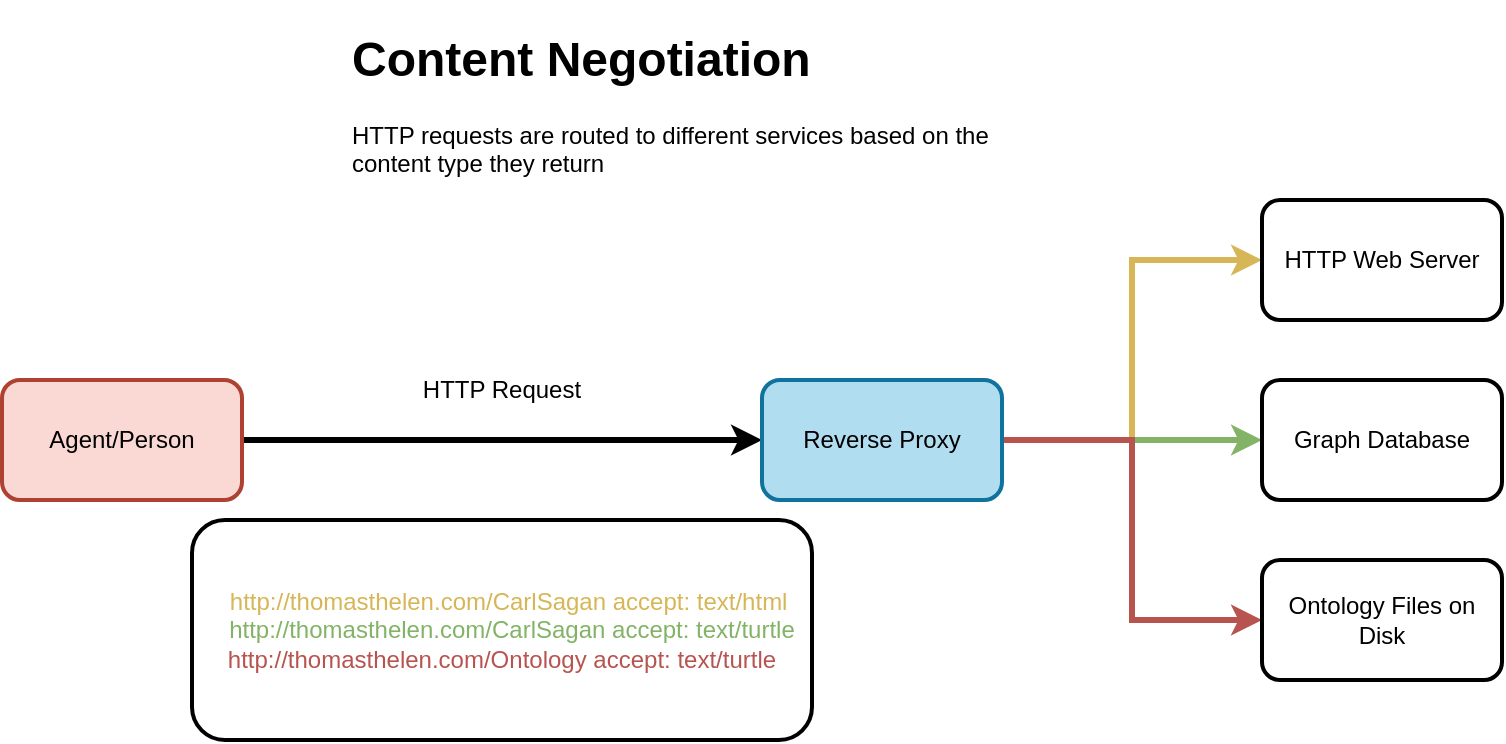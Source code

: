 <mxfile version="21.6.8" type="device">
  <diagram name="Page-1" id="GiwJ_IhiLyY2HmDD9rlE">
    <mxGraphModel dx="920" dy="566" grid="1" gridSize="10" guides="1" tooltips="1" connect="1" arrows="1" fold="1" page="1" pageScale="1" pageWidth="850" pageHeight="1100" math="0" shadow="0">
      <root>
        <mxCell id="0" />
        <mxCell id="1" parent="0" />
        <mxCell id="Bq09FLA8L_on5UZx5zDG-3" style="edgeStyle=orthogonalEdgeStyle;rounded=0;orthogonalLoop=1;jettySize=auto;html=1;exitX=1;exitY=0.5;exitDx=0;exitDy=0;strokeWidth=3;" edge="1" parent="1" source="Bq09FLA8L_on5UZx5zDG-1" target="Bq09FLA8L_on5UZx5zDG-2">
          <mxGeometry relative="1" as="geometry" />
        </mxCell>
        <mxCell id="Bq09FLA8L_on5UZx5zDG-1" value="Agent/Person" style="rounded=1;whiteSpace=wrap;html=1;fillColor=#fad9d5;strokeColor=#ae4132;strokeWidth=2;" vertex="1" parent="1">
          <mxGeometry x="60" y="390" width="120" height="60" as="geometry" />
        </mxCell>
        <mxCell id="Bq09FLA8L_on5UZx5zDG-8" style="edgeStyle=orthogonalEdgeStyle;rounded=0;orthogonalLoop=1;jettySize=auto;html=1;exitX=1;exitY=0.5;exitDx=0;exitDy=0;entryX=0;entryY=0.5;entryDx=0;entryDy=0;fillColor=#fff2cc;strokeColor=#d6b656;strokeWidth=3;" edge="1" parent="1" source="Bq09FLA8L_on5UZx5zDG-2" target="Bq09FLA8L_on5UZx5zDG-4">
          <mxGeometry relative="1" as="geometry" />
        </mxCell>
        <mxCell id="Bq09FLA8L_on5UZx5zDG-9" style="edgeStyle=orthogonalEdgeStyle;rounded=0;orthogonalLoop=1;jettySize=auto;html=1;exitX=1;exitY=0.5;exitDx=0;exitDy=0;fillColor=#d5e8d4;strokeColor=#82b366;strokeWidth=3;" edge="1" parent="1" source="Bq09FLA8L_on5UZx5zDG-2" target="Bq09FLA8L_on5UZx5zDG-6">
          <mxGeometry relative="1" as="geometry" />
        </mxCell>
        <mxCell id="Bq09FLA8L_on5UZx5zDG-10" style="edgeStyle=orthogonalEdgeStyle;rounded=0;orthogonalLoop=1;jettySize=auto;html=1;exitX=1;exitY=0.5;exitDx=0;exitDy=0;entryX=0;entryY=0.5;entryDx=0;entryDy=0;fillColor=#f8cecc;strokeColor=#b85450;strokeWidth=3;" edge="1" parent="1" source="Bq09FLA8L_on5UZx5zDG-2" target="Bq09FLA8L_on5UZx5zDG-7">
          <mxGeometry relative="1" as="geometry" />
        </mxCell>
        <mxCell id="Bq09FLA8L_on5UZx5zDG-2" value="Reverse Proxy" style="rounded=1;whiteSpace=wrap;html=1;fillColor=#b1ddf0;strokeColor=#10739e;glass=0;shadow=0;strokeWidth=2;" vertex="1" parent="1">
          <mxGeometry x="440" y="390" width="120" height="60" as="geometry" />
        </mxCell>
        <mxCell id="Bq09FLA8L_on5UZx5zDG-4" value="HTTP Web Server" style="rounded=1;whiteSpace=wrap;html=1;strokeWidth=2;" vertex="1" parent="1">
          <mxGeometry x="690" y="300" width="120" height="60" as="geometry" />
        </mxCell>
        <mxCell id="Bq09FLA8L_on5UZx5zDG-5" value="&lt;font color=&quot;#d6b656&quot;&gt;&amp;nbsp; http://thomasthelen.com/CarlSagan accept: text/html&lt;br&gt;&lt;/font&gt;&lt;font color=&quot;#82b366&quot;&gt;&amp;nbsp; &amp;nbsp;http://thomasthelen.com/CarlSagan accept: text/turtle&lt;br&gt;&lt;/font&gt;&lt;font color=&quot;#b85450&quot;&gt;http://thomasthelen.com/Ontology accept: text/turtle&lt;/font&gt;" style="rounded=1;whiteSpace=wrap;html=1;strokeWidth=2;" vertex="1" parent="1">
          <mxGeometry x="155" y="460" width="310" height="110" as="geometry" />
        </mxCell>
        <mxCell id="Bq09FLA8L_on5UZx5zDG-6" value="Graph Database" style="rounded=1;whiteSpace=wrap;html=1;strokeWidth=2;" vertex="1" parent="1">
          <mxGeometry x="690" y="390" width="120" height="60" as="geometry" />
        </mxCell>
        <mxCell id="Bq09FLA8L_on5UZx5zDG-7" value="Ontology Files on Disk" style="rounded=1;whiteSpace=wrap;html=1;strokeWidth=2;" vertex="1" parent="1">
          <mxGeometry x="690" y="480" width="120" height="60" as="geometry" />
        </mxCell>
        <mxCell id="Bq09FLA8L_on5UZx5zDG-12" value="HTTP Request" style="text;html=1;strokeColor=none;fillColor=none;align=center;verticalAlign=middle;whiteSpace=wrap;rounded=0;strokeWidth=1;" vertex="1" parent="1">
          <mxGeometry x="250" y="380" width="120" height="30" as="geometry" />
        </mxCell>
        <mxCell id="Bq09FLA8L_on5UZx5zDG-13" value="&lt;h1&gt;Content Negotiation&lt;/h1&gt;&lt;p&gt;HTTP requests are routed to different services based on the content type they return&lt;/p&gt;" style="text;html=1;strokeColor=none;fillColor=none;spacing=5;spacingTop=-20;whiteSpace=wrap;overflow=hidden;rounded=0;" vertex="1" parent="1">
          <mxGeometry x="230" y="210" width="340" height="90" as="geometry" />
        </mxCell>
      </root>
    </mxGraphModel>
  </diagram>
</mxfile>
